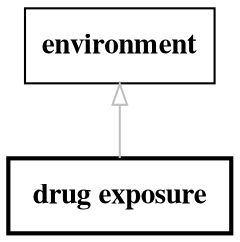 // biolink model
digraph {
	graph [fontsize=32 penwidth=5]
	node [color=black fontname="times bold" shape=rectangle]
	edge [color=gray fontcolor=darkgray]
	"drug exposure" [label=" drug exposure " style=bold]
	environment -> "drug exposure" [label="" arrowtail=onormal dir=back]
}
